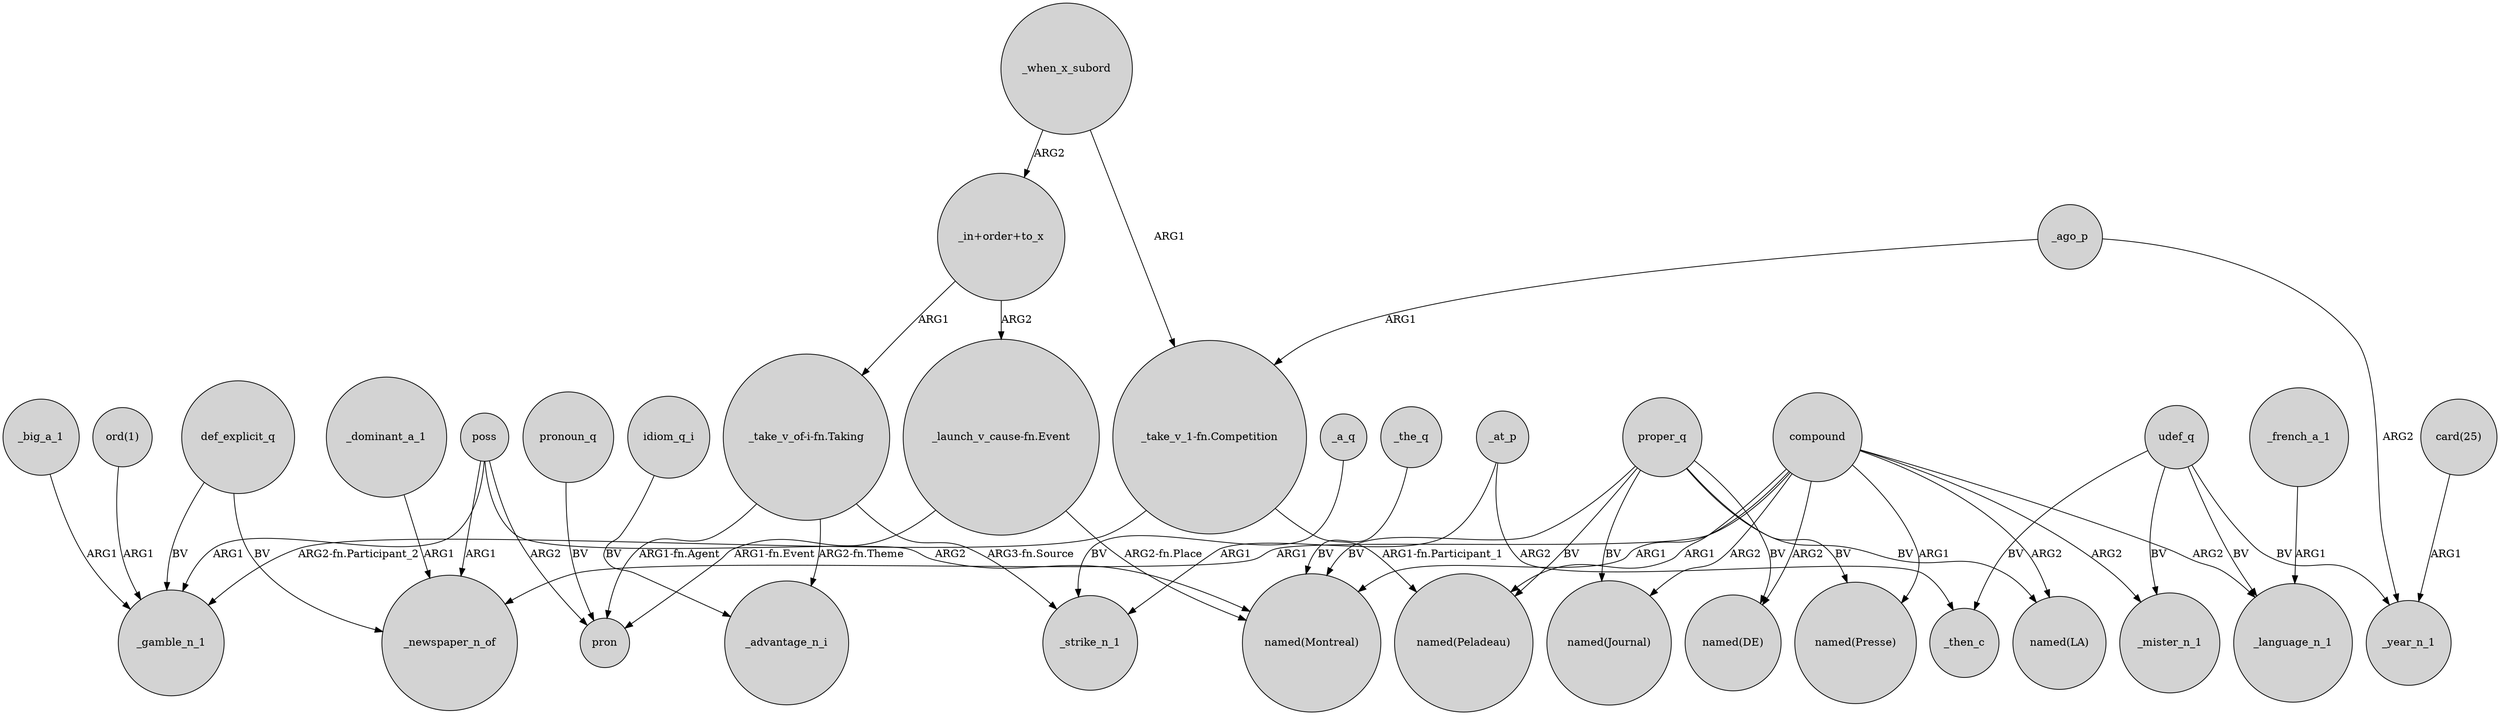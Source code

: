 digraph {
	node [shape=circle style=filled]
	def_explicit_q -> _gamble_n_1 [label=BV]
	"_in+order+to_x" -> "_launch_v_cause-fn.Event" [label=ARG2]
	"_in+order+to_x" -> "_take_v_of-i-fn.Taking" [label=ARG1]
	proper_q -> "named(DE)" [label=BV]
	compound -> _mister_n_1 [label=ARG2]
	"_launch_v_cause-fn.Event" -> "named(Montreal)" [label="ARG2-fn.Place"]
	_big_a_1 -> _gamble_n_1 [label=ARG1]
	_at_p -> _then_c [label=ARG2]
	udef_q -> _language_n_1 [label=BV]
	compound -> "named(Montreal)" [label=ARG1]
	"ord(1)" -> _gamble_n_1 [label=ARG1]
	proper_q -> "named(Presse)" [label=BV]
	compound -> "named(Presse)" [label=ARG1]
	_french_a_1 -> _language_n_1 [label=ARG1]
	udef_q -> _mister_n_1 [label=BV]
	"_take_v_of-i-fn.Taking" -> pron [label="ARG1-fn.Agent"]
	proper_q -> "named(Montreal)" [label=BV]
	poss -> _newspaper_n_of [label=ARG1]
	_when_x_subord -> "_in+order+to_x" [label=ARG2]
	pronoun_q -> pron [label=BV]
	compound -> _language_n_1 [label=ARG2]
	poss -> pron [label=ARG2]
	proper_q -> "named(LA)" [label=BV]
	compound -> "named(DE)" [label=ARG2]
	_the_q -> "named(Montreal)" [label=BV]
	udef_q -> _then_c [label=BV]
	compound -> "named(Peladeau)" [label=ARG1]
	_when_x_subord -> "_take_v_1-fn.Competition" [label=ARG1]
	compound -> _newspaper_n_of [label=ARG1]
	compound -> "named(Journal)" [label=ARG2]
	"_take_v_of-i-fn.Taking" -> _advantage_n_i [label="ARG2-fn.Theme"]
	_dominant_a_1 -> _newspaper_n_of [label=ARG1]
	proper_q -> "named(Peladeau)" [label=BV]
	_ago_p -> _year_n_1 [label=ARG2]
	compound -> "named(LA)" [label=ARG2]
	_ago_p -> "_take_v_1-fn.Competition" [label=ARG1]
	poss -> _gamble_n_1 [label=ARG1]
	udef_q -> _year_n_1 [label=BV]
	"_launch_v_cause-fn.Event" -> pron [label="ARG1-fn.Event"]
	idiom_q_i -> _advantage_n_i [label=BV]
	poss -> "named(Montreal)" [label=ARG2]
	_at_p -> _strike_n_1 [label=ARG1]
	"_take_v_1-fn.Competition" -> _gamble_n_1 [label="ARG2-fn.Participant_2"]
	def_explicit_q -> _newspaper_n_of [label=BV]
	proper_q -> "named(Journal)" [label=BV]
	"_take_v_of-i-fn.Taking" -> _strike_n_1 [label="ARG3-fn.Source"]
	_a_q -> _strike_n_1 [label=BV]
	"card(25)" -> _year_n_1 [label=ARG1]
	"_take_v_1-fn.Competition" -> "named(Peladeau)" [label="ARG1-fn.Participant_1"]
}
